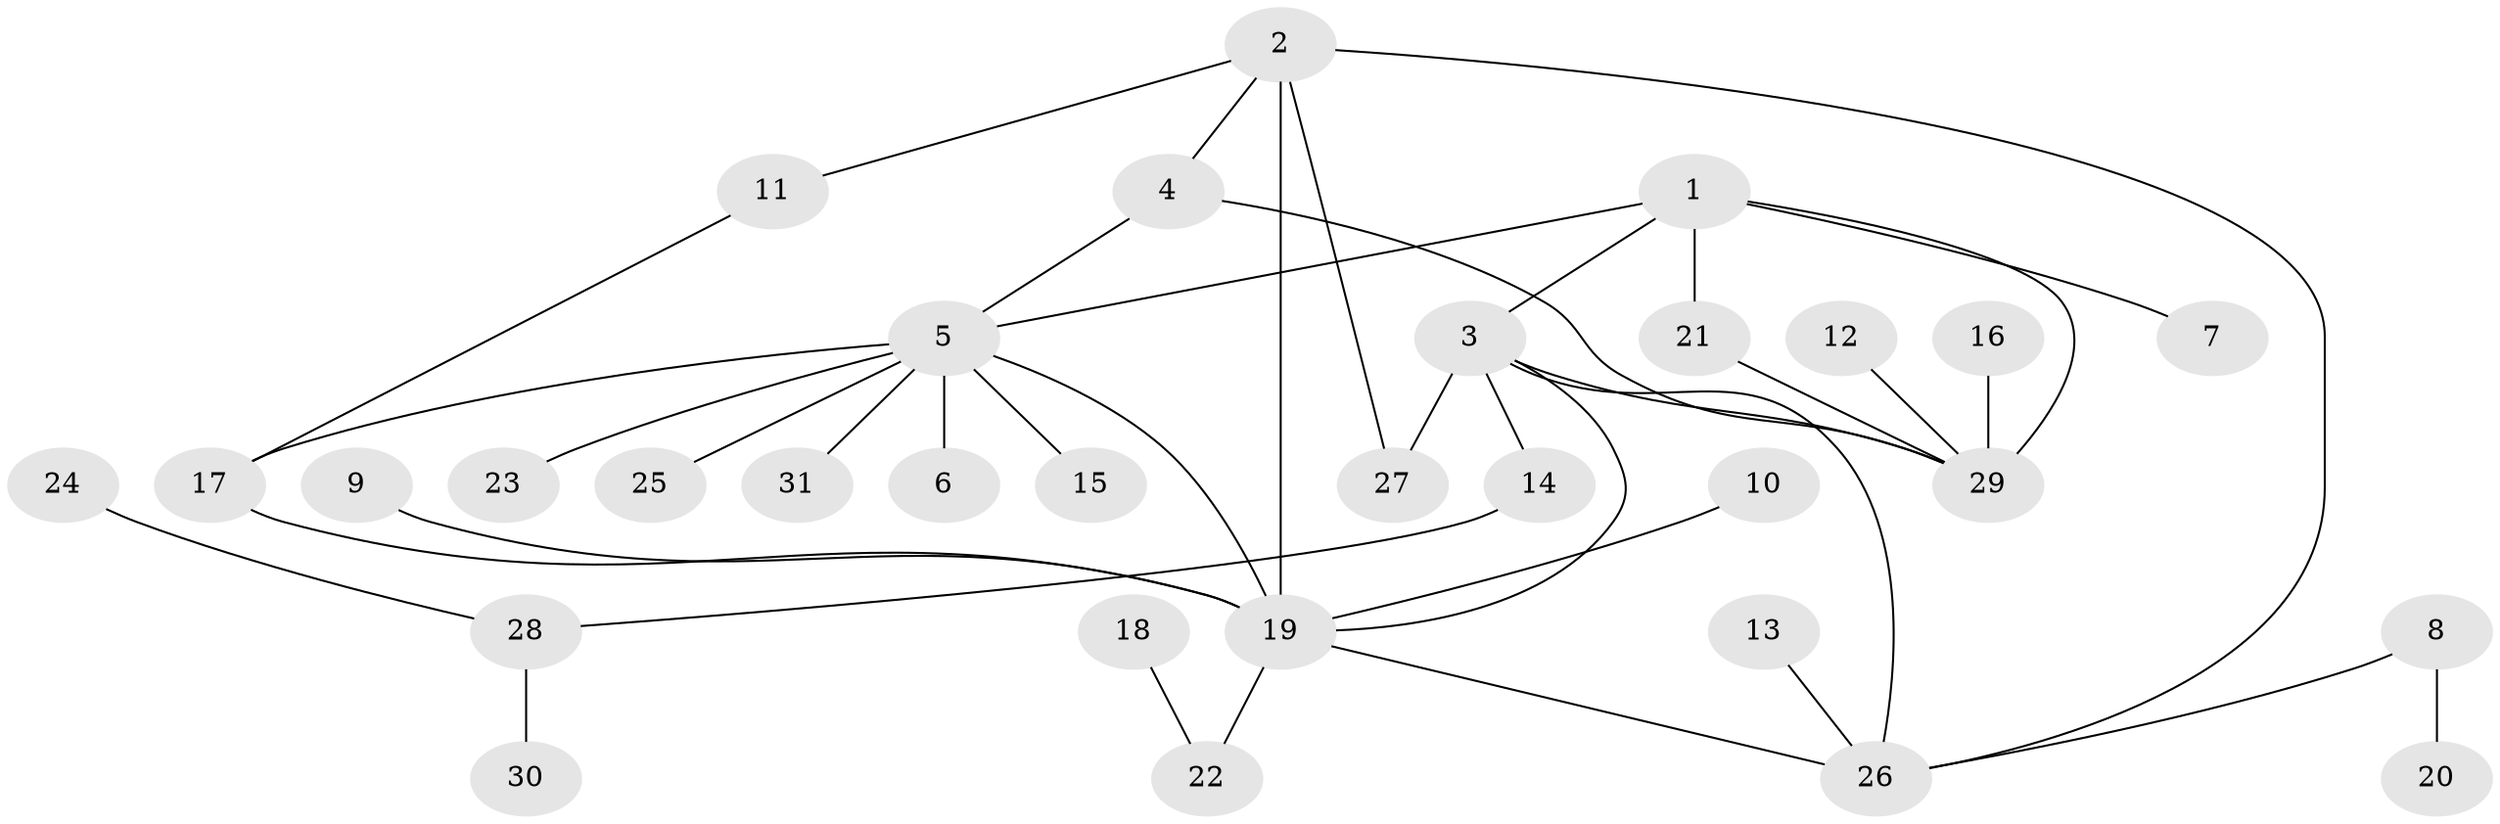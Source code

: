 // original degree distribution, {5: 0.04, 10: 0.04, 1: 0.58, 4: 0.1, 8: 0.02, 7: 0.02, 3: 0.08, 2: 0.12}
// Generated by graph-tools (version 1.1) at 2025/37/03/04/25 23:37:50]
// undirected, 31 vertices, 40 edges
graph export_dot {
  node [color=gray90,style=filled];
  1;
  2;
  3;
  4;
  5;
  6;
  7;
  8;
  9;
  10;
  11;
  12;
  13;
  14;
  15;
  16;
  17;
  18;
  19;
  20;
  21;
  22;
  23;
  24;
  25;
  26;
  27;
  28;
  29;
  30;
  31;
  1 -- 3 [weight=1.0];
  1 -- 5 [weight=1.0];
  1 -- 7 [weight=1.0];
  1 -- 21 [weight=1.0];
  1 -- 29 [weight=1.0];
  2 -- 4 [weight=1.0];
  2 -- 11 [weight=1.0];
  2 -- 19 [weight=1.0];
  2 -- 26 [weight=1.0];
  2 -- 27 [weight=1.0];
  3 -- 14 [weight=1.0];
  3 -- 19 [weight=1.0];
  3 -- 26 [weight=1.0];
  3 -- 27 [weight=1.0];
  3 -- 29 [weight=1.0];
  4 -- 5 [weight=1.0];
  4 -- 29 [weight=1.0];
  5 -- 6 [weight=1.0];
  5 -- 15 [weight=1.0];
  5 -- 17 [weight=1.0];
  5 -- 19 [weight=1.0];
  5 -- 23 [weight=1.0];
  5 -- 25 [weight=1.0];
  5 -- 31 [weight=1.0];
  8 -- 20 [weight=1.0];
  8 -- 26 [weight=1.0];
  9 -- 19 [weight=1.0];
  10 -- 19 [weight=1.0];
  11 -- 17 [weight=1.0];
  12 -- 29 [weight=1.0];
  13 -- 26 [weight=1.0];
  14 -- 28 [weight=1.0];
  16 -- 29 [weight=1.0];
  17 -- 19 [weight=1.0];
  18 -- 22 [weight=1.0];
  19 -- 22 [weight=1.0];
  19 -- 26 [weight=1.0];
  21 -- 29 [weight=1.0];
  24 -- 28 [weight=1.0];
  28 -- 30 [weight=1.0];
}
